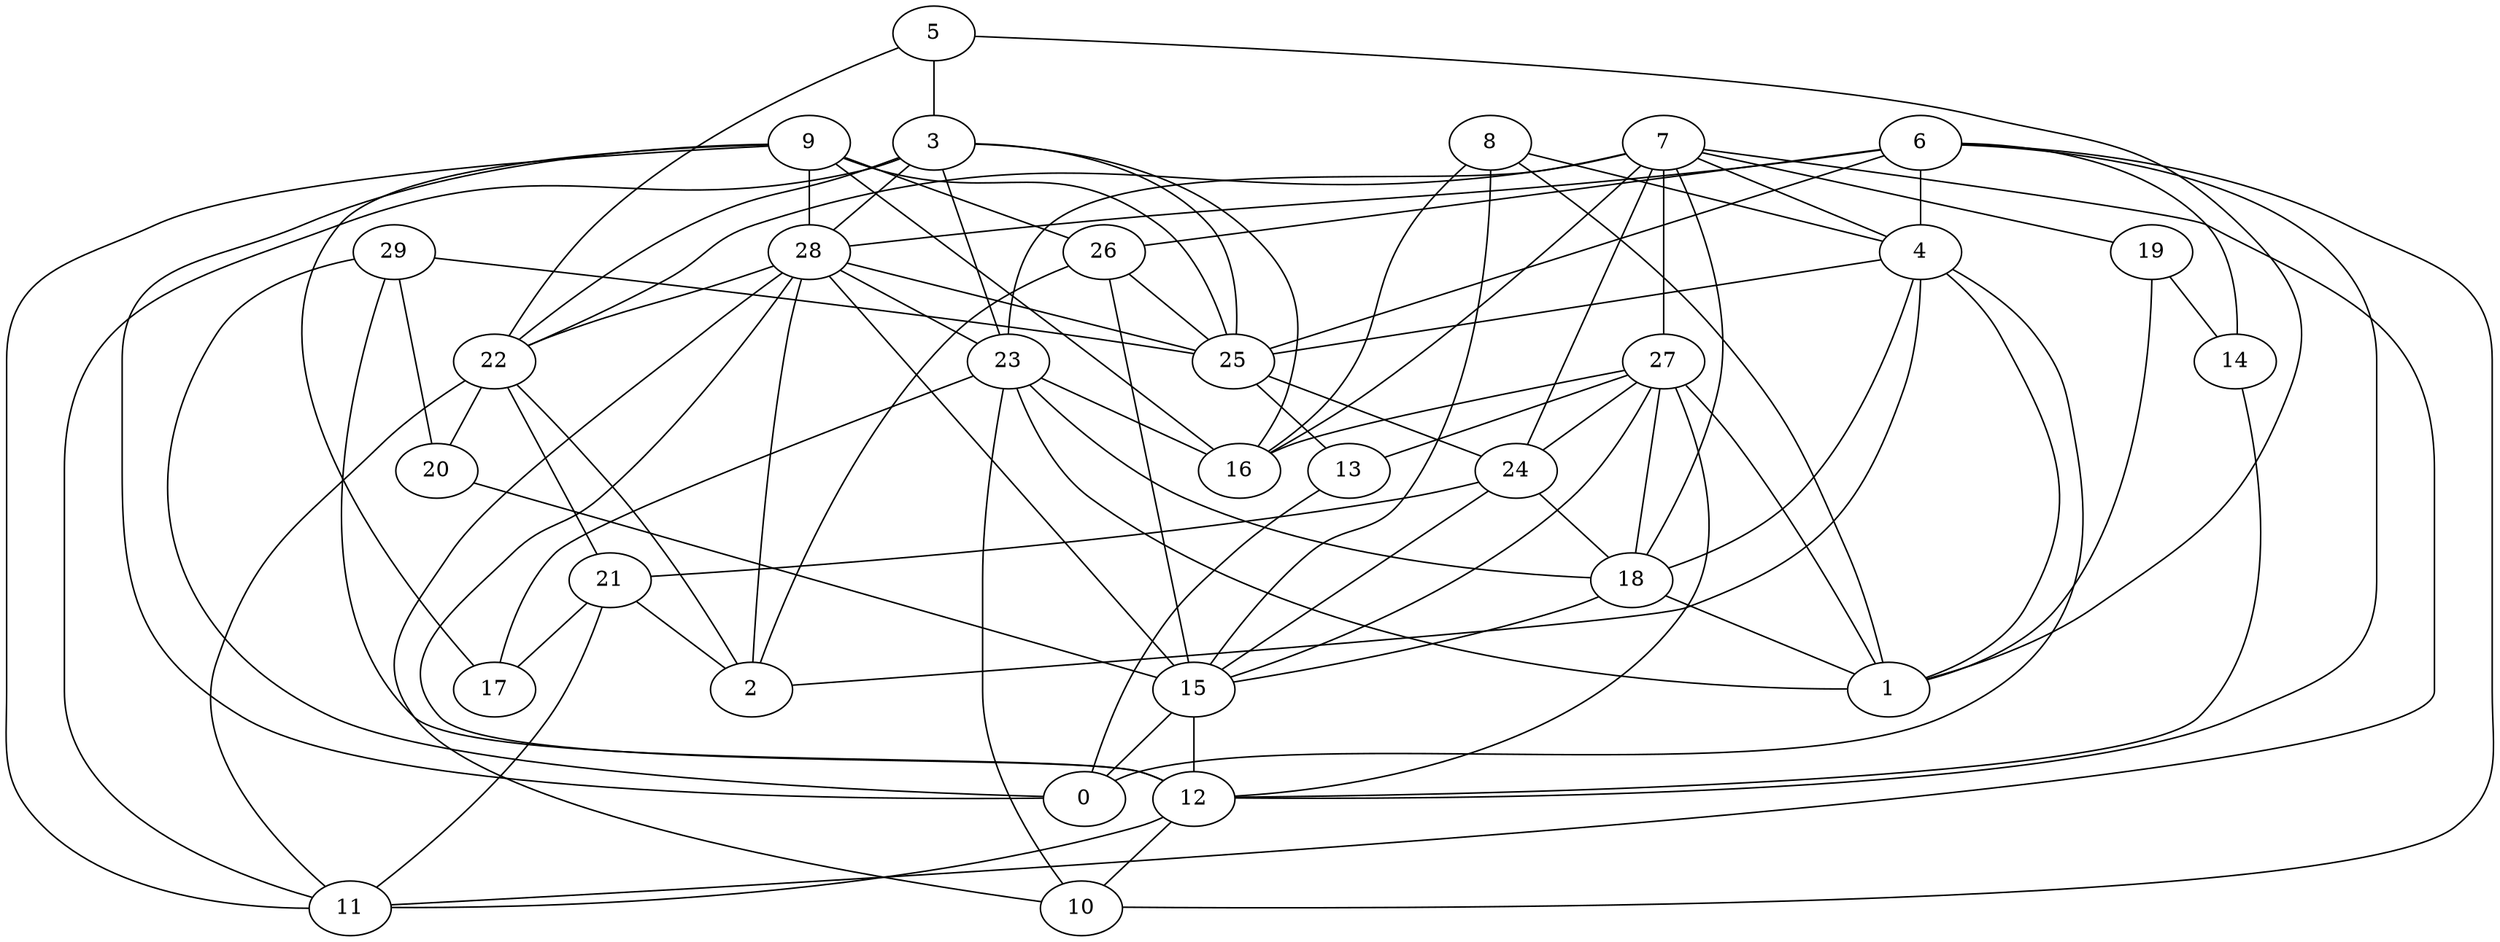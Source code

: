 digraph GG_graph {

subgraph G_graph {
edge [color = black]
"18" -> "15" [dir = none]
"12" -> "10" [dir = none]
"12" -> "11" [dir = none]
"29" -> "20" [dir = none]
"29" -> "25" [dir = none]
"15" -> "0" [dir = none]
"9" -> "17" [dir = none]
"9" -> "16" [dir = none]
"22" -> "21" [dir = none]
"4" -> "0" [dir = none]
"4" -> "25" [dir = none]
"27" -> "24" [dir = none]
"27" -> "13" [dir = none]
"27" -> "1" [dir = none]
"27" -> "12" [dir = none]
"27" -> "16" [dir = none]
"28" -> "22" [dir = none]
"28" -> "2" [dir = none]
"28" -> "25" [dir = none]
"7" -> "4" [dir = none]
"19" -> "1" [dir = none]
"3" -> "16" [dir = none]
"3" -> "28" [dir = none]
"6" -> "12" [dir = none]
"14" -> "12" [dir = none]
"26" -> "25" [dir = none]
"5" -> "3" [dir = none]
"23" -> "17" [dir = none]
"8" -> "1" [dir = none]
"21" -> "2" [dir = none]
"6" -> "26" [dir = none]
"6" -> "10" [dir = none]
"25" -> "13" [dir = none]
"28" -> "10" [dir = none]
"9" -> "25" [dir = none]
"27" -> "18" [dir = none]
"23" -> "10" [dir = none]
"6" -> "25" [dir = none]
"6" -> "4" [dir = none]
"29" -> "0" [dir = none]
"24" -> "21" [dir = none]
"7" -> "22" [dir = none]
"9" -> "26" [dir = none]
"9" -> "11" [dir = none]
"7" -> "16" [dir = none]
"7" -> "27" [dir = none]
"26" -> "2" [dir = none]
"19" -> "14" [dir = none]
"21" -> "17" [dir = none]
"8" -> "15" [dir = none]
"24" -> "15" [dir = none]
"28" -> "23" [dir = none]
"7" -> "11" [dir = none]
"4" -> "1" [dir = none]
"22" -> "11" [dir = none]
"8" -> "4" [dir = none]
"3" -> "11" [dir = none]
"29" -> "12" [dir = none]
"9" -> "0" [dir = none]
"18" -> "1" [dir = none]
"23" -> "18" [dir = none]
"4" -> "18" [dir = none]
"22" -> "20" [dir = none]
"26" -> "15" [dir = none]
"6" -> "14" [dir = none]
"3" -> "23" [dir = none]
"6" -> "28" [dir = none]
"8" -> "16" [dir = none]
"23" -> "1" [dir = none]
"3" -> "25" [dir = none]
"15" -> "12" [dir = none]
"23" -> "16" [dir = none]
"21" -> "11" [dir = none]
"20" -> "15" [dir = none]
"13" -> "0" [dir = none]
"24" -> "18" [dir = none]
"4" -> "2" [dir = none]
"5" -> "22" [dir = none]
"7" -> "18" [dir = none]
"27" -> "15" [dir = none]
"22" -> "2" [dir = none]
"28" -> "12" [dir = none]
"3" -> "22" [dir = none]
"25" -> "24" [dir = none]
"7" -> "19" [dir = none]
"9" -> "28" [dir = none]
"5" -> "1" [dir = none]
"7" -> "23" [dir = none]
"28" -> "15" [dir = none]
"7" -> "24" [dir = none]
}

}
